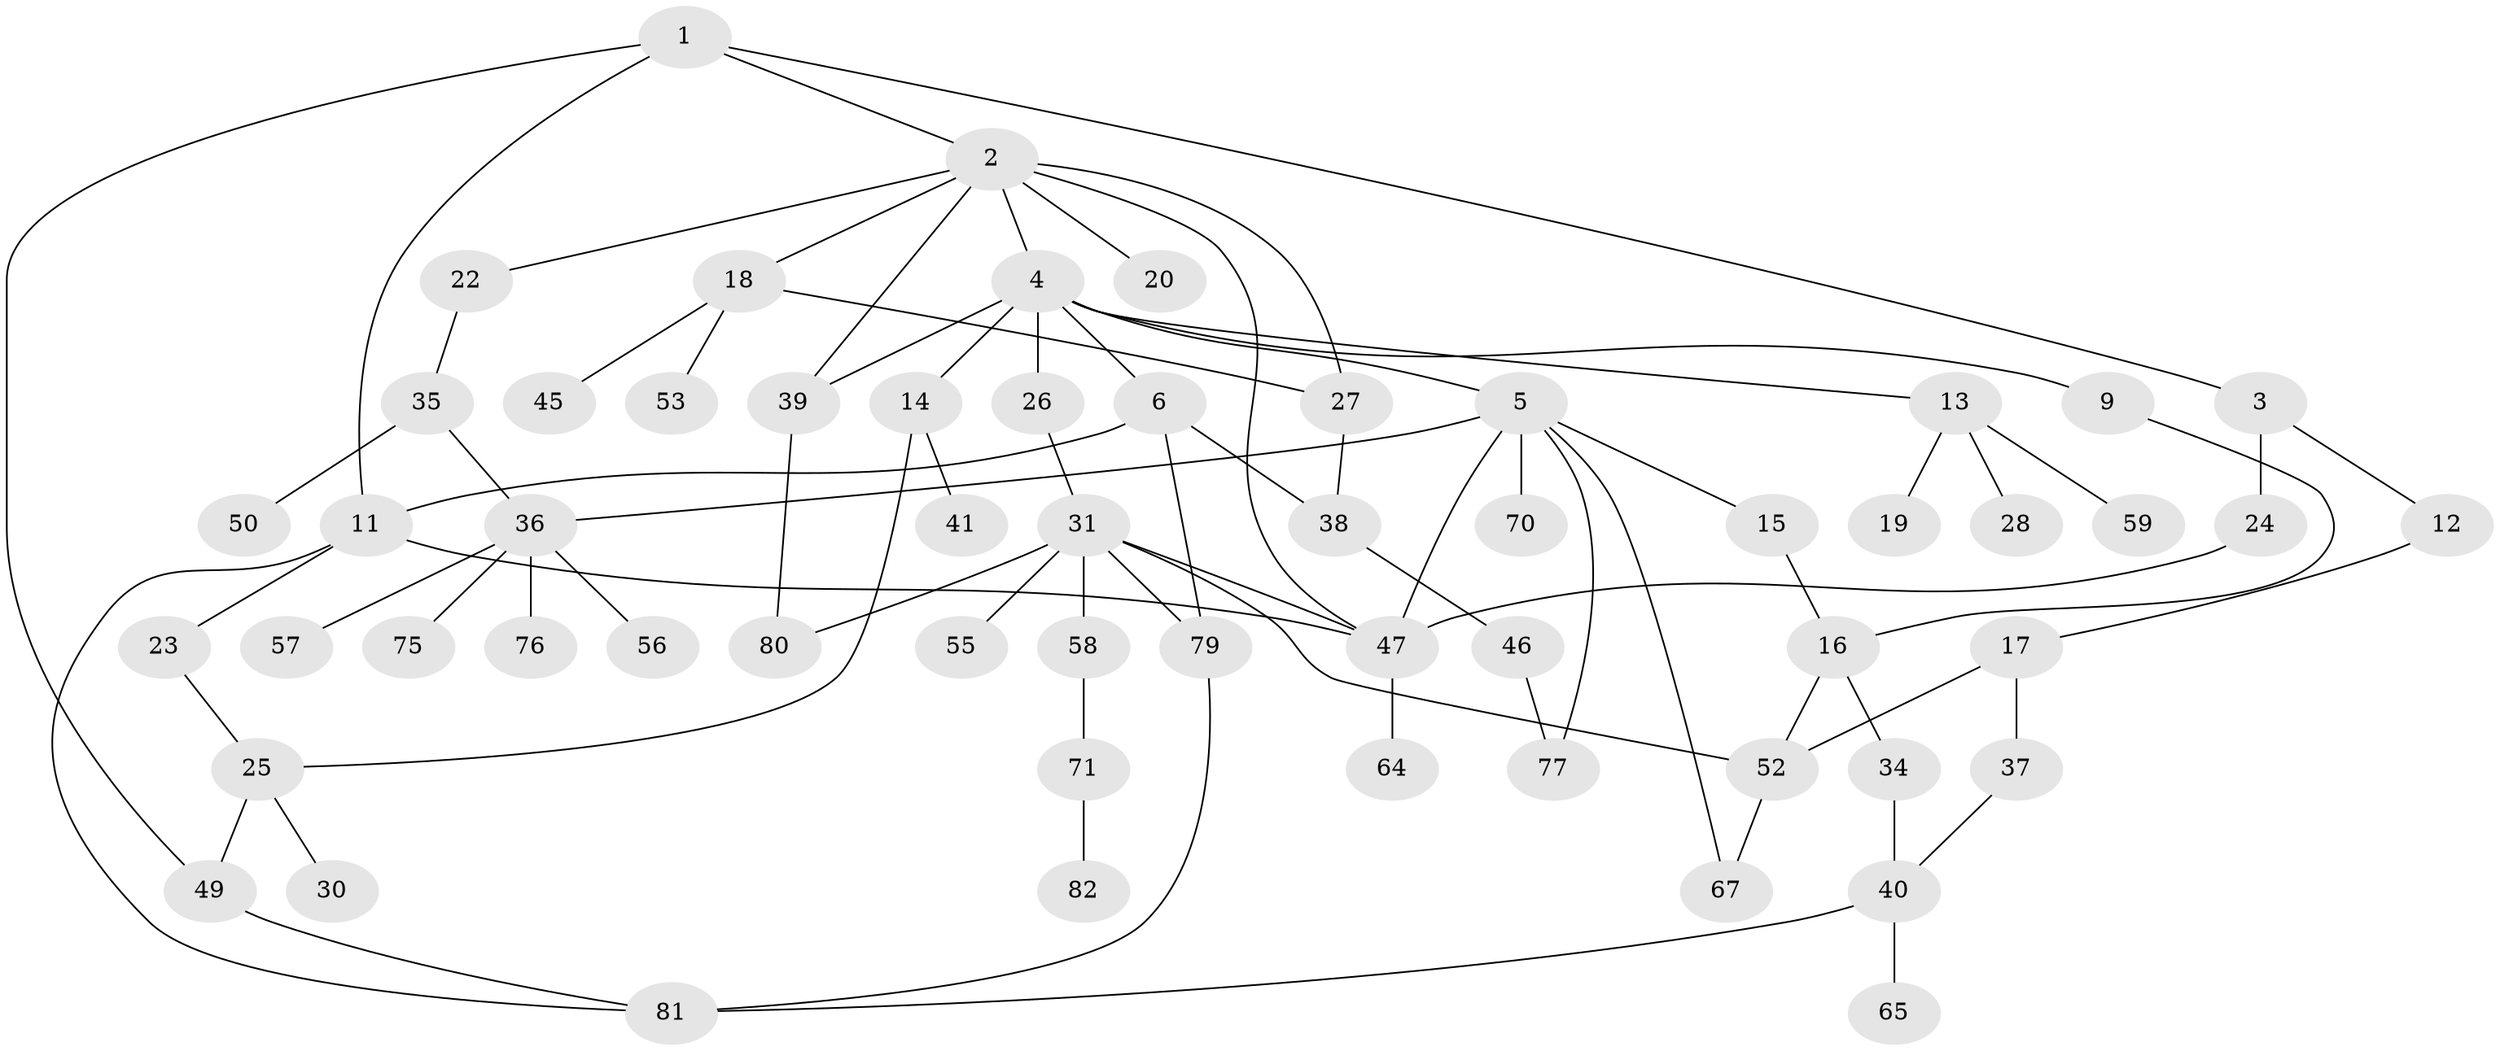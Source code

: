 // original degree distribution, {4: 0.09523809523809523, 8: 0.011904761904761904, 3: 0.2857142857142857, 7: 0.011904761904761904, 5: 0.03571428571428571, 2: 0.25, 1: 0.2857142857142857, 6: 0.023809523809523808}
// Generated by graph-tools (version 1.1) at 2025/10/02/27/25 16:10:55]
// undirected, 58 vertices, 79 edges
graph export_dot {
graph [start="1"]
  node [color=gray90,style=filled];
  1;
  2 [super="+8"];
  3 [super="+7"];
  4 [super="+10"];
  5 [super="+44"];
  6 [super="+69"];
  9;
  11 [super="+43"];
  12 [super="+72"];
  13 [super="+21"];
  14;
  15;
  16 [super="+32"];
  17;
  18 [super="+33"];
  19;
  20;
  22;
  23 [super="+60"];
  24 [super="+42"];
  25 [super="+29"];
  26;
  27;
  28 [super="+74"];
  30;
  31 [super="+78"];
  34 [super="+63"];
  35 [super="+61"];
  36 [super="+51"];
  37 [super="+73"];
  38 [super="+54"];
  39;
  40;
  41;
  45;
  46 [super="+48"];
  47 [super="+66"];
  49;
  50 [super="+68"];
  52 [super="+83"];
  53;
  55;
  56;
  57;
  58;
  59 [super="+62"];
  64;
  65;
  67;
  70;
  71;
  75;
  76;
  77;
  79;
  80;
  81 [super="+84"];
  82;
  1 -- 2;
  1 -- 3;
  1 -- 49;
  1 -- 11;
  2 -- 4;
  2 -- 18;
  2 -- 22;
  2 -- 27;
  2 -- 39;
  2 -- 47;
  2 -- 20;
  3 -- 24;
  3 -- 12;
  4 -- 5;
  4 -- 6;
  4 -- 9;
  4 -- 13;
  4 -- 26;
  4 -- 14;
  4 -- 39;
  5 -- 15;
  5 -- 70;
  5 -- 67;
  5 -- 77;
  5 -- 36;
  5 -- 47;
  6 -- 11;
  6 -- 38;
  6 -- 79;
  9 -- 16;
  11 -- 23;
  11 -- 47;
  11 -- 81;
  12 -- 17;
  13 -- 19;
  13 -- 28;
  13 -- 59;
  14 -- 25;
  14 -- 41;
  15 -- 16;
  16 -- 52;
  16 -- 34;
  17 -- 37;
  17 -- 52;
  18 -- 45;
  18 -- 53;
  18 -- 27;
  22 -- 35;
  23 -- 25;
  24 -- 47;
  25 -- 30;
  25 -- 49;
  26 -- 31;
  27 -- 38;
  31 -- 47;
  31 -- 55;
  31 -- 58;
  31 -- 79;
  31 -- 80;
  31 -- 52;
  34 -- 40;
  35 -- 36;
  35 -- 50;
  36 -- 76 [weight=2];
  36 -- 56;
  36 -- 57;
  36 -- 75;
  37 -- 40;
  38 -- 46;
  39 -- 80;
  40 -- 65;
  40 -- 81;
  46 -- 77;
  47 -- 64;
  49 -- 81;
  52 -- 67;
  58 -- 71;
  71 -- 82;
  79 -- 81;
}

